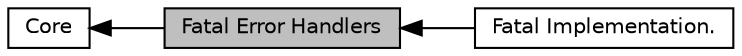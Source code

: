 digraph "Fatal Error Handlers"
{
  edge [fontname="Helvetica",fontsize="10",labelfontname="Helvetica",labelfontsize="10"];
  node [fontname="Helvetica",fontsize="10",shape=box];
  rankdir=LR;
  Node3 [label="Fatal Implementation.",height=0.2,width=0.4,color="black", fillcolor="white", style="filled",URL="$group__fatalimpl.html",tooltip=" "];
  Node1 [label="Fatal Error Handlers",height=0.2,width=0.4,color="black", fillcolor="grey75", style="filled", fontcolor="black",tooltip="Functions to help clean up when a fatal error is encountered."];
  Node2 [label="Core",height=0.2,width=0.4,color="black", fillcolor="white", style="filled",URL="$group__core.html",tooltip="The \"core\" module contains:"];
  Node2->Node1 [shape=plaintext, dir="back", style="solid"];
  Node1->Node3 [shape=plaintext, dir="back", style="solid"];
}
